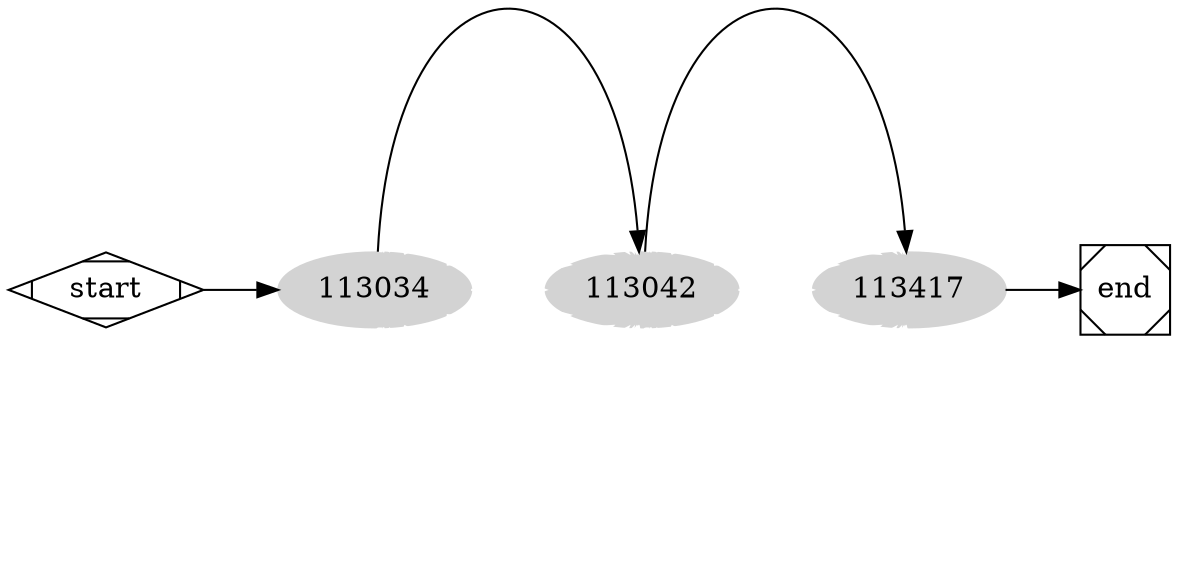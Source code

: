 digraph G {
rankdir = LR;
subgraph critical_path
{
node [style=filled,color=lightgrey];
113034 -> 113042 -> 113417[color=white, style=dotted];
}
subgraph critical_path
{
node [style=filled,color=lightgrey];
113034 -> 113042 -> 113417[color=white, style=dotted];
}
subgraph critical_path
{
node [style=filled,color=lightgrey];
113034 -> 113042 -> 113417[color=white, style=dotted];
}
subgraph critical_path
{
node [style=filled,color=lightgrey];
113034 -> 113042 -> 113417[color=white, style=dotted];
}
subgraph critical_path
{
node [style=filled,color=lightgrey];
113034 -> 113042 -> 113417[color=white, style=dotted];
}
subgraph critical_path
{
node [style=filled,color=lightgrey];
113034 -> 113042 -> 113417[color=white, style=dotted];
}
subgraph critical_path
{
node [style=filled,color=lightgrey];
113034 -> 113042 -> 113417[color=white, style=dotted];
}
subgraph critical_path
{
node [style=filled,color=lightgrey];
113034 -> 113042 -> 113417[color=white, style=dotted];
}
subgraph critical_path
{
node [style=filled,color=lightgrey];
113034 -> 113042 -> 113417[color=white, style=dotted];
}
subgraph critical_path
{
node [style=filled,color=lightgrey];
113034 -> 113042 -> 113417[color=white, style=dotted];
}
subgraph critical_path
{
node [style=filled,color=lightgrey];
113034 -> 113042 -> 113417[color=white, style=dotted];
}
subgraph critical_path
{
node [style=filled,color=lightgrey];
113034 -> 113042 -> 113417[color=white, style=dotted];
}
subgraph critical_path
{
node [style=filled,color=lightgrey];
113034 -> 113042 -> 113417[color=white, style=dotted];
}
subgraph critical_path
{
node [style=filled,color=lightgrey];
113034 -> 113042 -> 113417[color=white, style=dotted];
}
subgraph critical_path
{
node [style=filled,color=lightgrey];
113034 -> 113042 -> 113417[color=white, style=dotted];
}
subgraph critical_path
{
node [style=filled,color=lightgrey];
113034 -> 113042 -> 113417[color=white, style=dotted];
}
subgraph critical_path
{
node [style=filled,color=lightgrey];
113034 -> 113042 -> 113417[color=white, style=dotted];
}
subgraph critical_path
{
node [style=filled,color=lightgrey];
113034 -> 113042 -> 113417[color=white, style=dotted];
}
subgraph critical_path
{
node [style=filled,color=lightgrey];
113034 -> 113042 -> 113417[color=white, style=dotted];
}
subgraph critical_path
{
node [style=filled,color=lightgrey];
113034 -> 113042 -> 113417[color=white, style=dotted];
}
113034 -> 113042 -> 113417start -> 113034;
113417 -> end;
start [shape=Mdiamond];
end [shape=Msquare];
}
